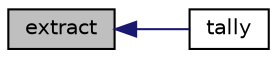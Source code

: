 digraph "extract"
{
  edge [fontname="Helvetica",fontsize="10",labelfontname="Helvetica",labelfontsize="10"];
  node [fontname="Helvetica",fontsize="10",shape=record];
  rankdir="LR";
  Node1 [label="extract",height=0.2,width=0.4,color="black", fillcolor="grey75", style="filled" fontcolor="black"];
  Node1 -> Node2 [dir="back",color="midnightblue",fontsize="10",style="solid",fontname="Helvetica"];
  Node2 [label="tally",height=0.2,width=0.4,color="black", fillcolor="white", style="filled",URL="$class_simple_error_queue.html#a462fea179dc01a9a87c9477a09472775"];
}
